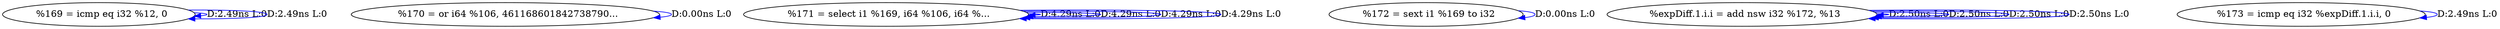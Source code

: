 digraph {
Node0x311faa0[label="  %169 = icmp eq i32 %12, 0"];
Node0x311faa0 -> Node0x311faa0[label="D:2.49ns L:0",color=blue];
Node0x311faa0 -> Node0x311faa0[label="D:2.49ns L:0",color=blue];
Node0x30fec00[label="  %170 = or i64 %106, 461168601842738790..."];
Node0x30fec00 -> Node0x30fec00[label="D:0.00ns L:0",color=blue];
Node0x30fece0[label="  %171 = select i1 %169, i64 %106, i64 %..."];
Node0x30fece0 -> Node0x30fece0[label="D:4.29ns L:0",color=blue];
Node0x30fece0 -> Node0x30fece0[label="D:4.29ns L:0",color=blue];
Node0x30fece0 -> Node0x30fece0[label="D:4.29ns L:0",color=blue];
Node0x30fece0 -> Node0x30fece0[label="D:4.29ns L:0",color=blue];
Node0x30fedc0[label="  %172 = sext i1 %169 to i32"];
Node0x30fedc0 -> Node0x30fedc0[label="D:0.00ns L:0",color=blue];
Node0x30feea0[label="  %expDiff.1.i.i = add nsw i32 %172, %13"];
Node0x30feea0 -> Node0x30feea0[label="D:2.50ns L:0",color=blue];
Node0x30feea0 -> Node0x30feea0[label="D:2.50ns L:0",color=blue];
Node0x30feea0 -> Node0x30feea0[label="D:2.50ns L:0",color=blue];
Node0x30feea0 -> Node0x30feea0[label="D:2.50ns L:0",color=blue];
Node0x30fef80[label="  %173 = icmp eq i32 %expDiff.1.i.i, 0"];
Node0x30fef80 -> Node0x30fef80[label="D:2.49ns L:0",color=blue];
}
